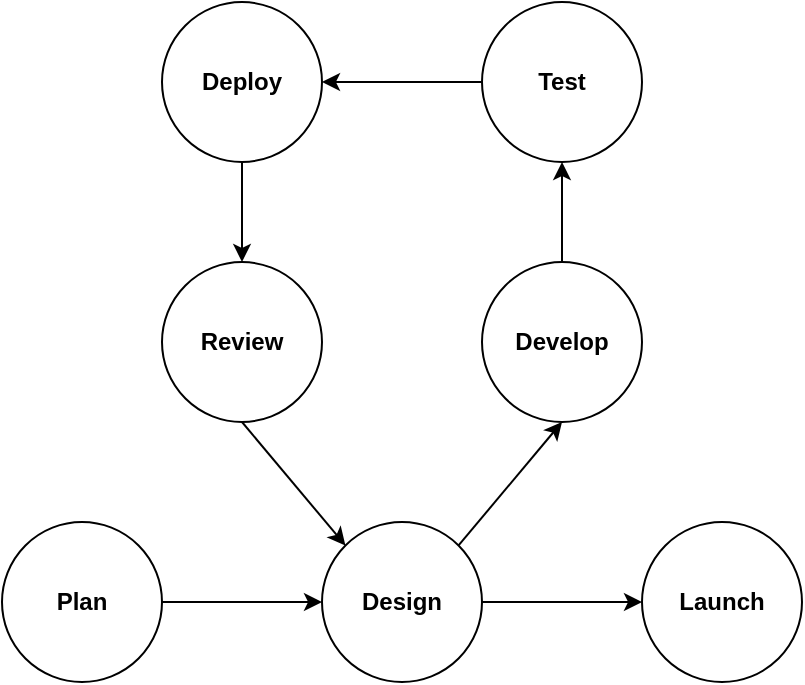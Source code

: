 <mxfile version="20.6.2" type="device"><diagram id="TwUavxaRGzlz5H3w_GI4" name="Page-1"><mxGraphModel dx="1422" dy="724" grid="1" gridSize="10" guides="1" tooltips="1" connect="1" arrows="1" fold="1" page="1" pageScale="1" pageWidth="850" pageHeight="1100" math="0" shadow="0"><root><mxCell id="0"/><mxCell id="1" parent="0"/><mxCell id="7nOt_YU0n9WlT1ShxQP2-9" style="edgeStyle=orthogonalEdgeStyle;rounded=0;orthogonalLoop=1;jettySize=auto;html=1;exitX=1;exitY=0.5;exitDx=0;exitDy=0;" edge="1" parent="1" source="7nOt_YU0n9WlT1ShxQP2-1" target="7nOt_YU0n9WlT1ShxQP2-2"><mxGeometry relative="1" as="geometry"/></mxCell><mxCell id="7nOt_YU0n9WlT1ShxQP2-1" value="Plan" style="ellipse;whiteSpace=wrap;html=1;aspect=fixed;fontStyle=1" vertex="1" parent="1"><mxGeometry x="110" y="350" width="80" height="80" as="geometry"/></mxCell><mxCell id="7nOt_YU0n9WlT1ShxQP2-10" style="edgeStyle=orthogonalEdgeStyle;rounded=0;orthogonalLoop=1;jettySize=auto;html=1;exitX=1;exitY=0.5;exitDx=0;exitDy=0;entryX=0;entryY=0.5;entryDx=0;entryDy=0;" edge="1" parent="1" source="7nOt_YU0n9WlT1ShxQP2-2" target="7nOt_YU0n9WlT1ShxQP2-3"><mxGeometry relative="1" as="geometry"/></mxCell><mxCell id="7nOt_YU0n9WlT1ShxQP2-11" style="rounded=0;orthogonalLoop=1;jettySize=auto;html=1;exitX=1;exitY=0;exitDx=0;exitDy=0;entryX=0.5;entryY=1;entryDx=0;entryDy=0;" edge="1" parent="1" source="7nOt_YU0n9WlT1ShxQP2-2" target="7nOt_YU0n9WlT1ShxQP2-5"><mxGeometry relative="1" as="geometry"/></mxCell><mxCell id="7nOt_YU0n9WlT1ShxQP2-2" value="Design" style="ellipse;whiteSpace=wrap;html=1;aspect=fixed;fontStyle=1" vertex="1" parent="1"><mxGeometry x="270" y="350" width="80" height="80" as="geometry"/></mxCell><mxCell id="7nOt_YU0n9WlT1ShxQP2-3" value="Launch" style="ellipse;whiteSpace=wrap;html=1;aspect=fixed;fontStyle=1" vertex="1" parent="1"><mxGeometry x="430" y="350" width="80" height="80" as="geometry"/></mxCell><mxCell id="7nOt_YU0n9WlT1ShxQP2-12" style="edgeStyle=none;rounded=0;orthogonalLoop=1;jettySize=auto;html=1;exitX=0.5;exitY=0;exitDx=0;exitDy=0;entryX=0.5;entryY=1;entryDx=0;entryDy=0;" edge="1" parent="1" source="7nOt_YU0n9WlT1ShxQP2-5" target="7nOt_YU0n9WlT1ShxQP2-6"><mxGeometry relative="1" as="geometry"/></mxCell><mxCell id="7nOt_YU0n9WlT1ShxQP2-5" value="Develop" style="ellipse;whiteSpace=wrap;html=1;aspect=fixed;fontStyle=1" vertex="1" parent="1"><mxGeometry x="350" y="220" width="80" height="80" as="geometry"/></mxCell><mxCell id="7nOt_YU0n9WlT1ShxQP2-13" style="edgeStyle=none;rounded=0;orthogonalLoop=1;jettySize=auto;html=1;exitX=0;exitY=0.5;exitDx=0;exitDy=0;entryX=1;entryY=0.5;entryDx=0;entryDy=0;" edge="1" parent="1" source="7nOt_YU0n9WlT1ShxQP2-6" target="7nOt_YU0n9WlT1ShxQP2-7"><mxGeometry relative="1" as="geometry"/></mxCell><mxCell id="7nOt_YU0n9WlT1ShxQP2-6" value="Test" style="ellipse;whiteSpace=wrap;html=1;aspect=fixed;fontStyle=1" vertex="1" parent="1"><mxGeometry x="350" y="90" width="80" height="80" as="geometry"/></mxCell><mxCell id="7nOt_YU0n9WlT1ShxQP2-14" style="edgeStyle=none;rounded=0;orthogonalLoop=1;jettySize=auto;html=1;exitX=0.5;exitY=1;exitDx=0;exitDy=0;entryX=0.5;entryY=0;entryDx=0;entryDy=0;" edge="1" parent="1" source="7nOt_YU0n9WlT1ShxQP2-7" target="7nOt_YU0n9WlT1ShxQP2-8"><mxGeometry relative="1" as="geometry"/></mxCell><mxCell id="7nOt_YU0n9WlT1ShxQP2-7" value="Deploy" style="ellipse;whiteSpace=wrap;html=1;aspect=fixed;fontStyle=1" vertex="1" parent="1"><mxGeometry x="190" y="90" width="80" height="80" as="geometry"/></mxCell><mxCell id="7nOt_YU0n9WlT1ShxQP2-15" style="edgeStyle=none;rounded=0;orthogonalLoop=1;jettySize=auto;html=1;exitX=0.5;exitY=1;exitDx=0;exitDy=0;entryX=0;entryY=0;entryDx=0;entryDy=0;" edge="1" parent="1" source="7nOt_YU0n9WlT1ShxQP2-8" target="7nOt_YU0n9WlT1ShxQP2-2"><mxGeometry relative="1" as="geometry"/></mxCell><mxCell id="7nOt_YU0n9WlT1ShxQP2-8" value="Review" style="ellipse;whiteSpace=wrap;html=1;aspect=fixed;fontStyle=1" vertex="1" parent="1"><mxGeometry x="190" y="220" width="80" height="80" as="geometry"/></mxCell></root></mxGraphModel></diagram></mxfile>
